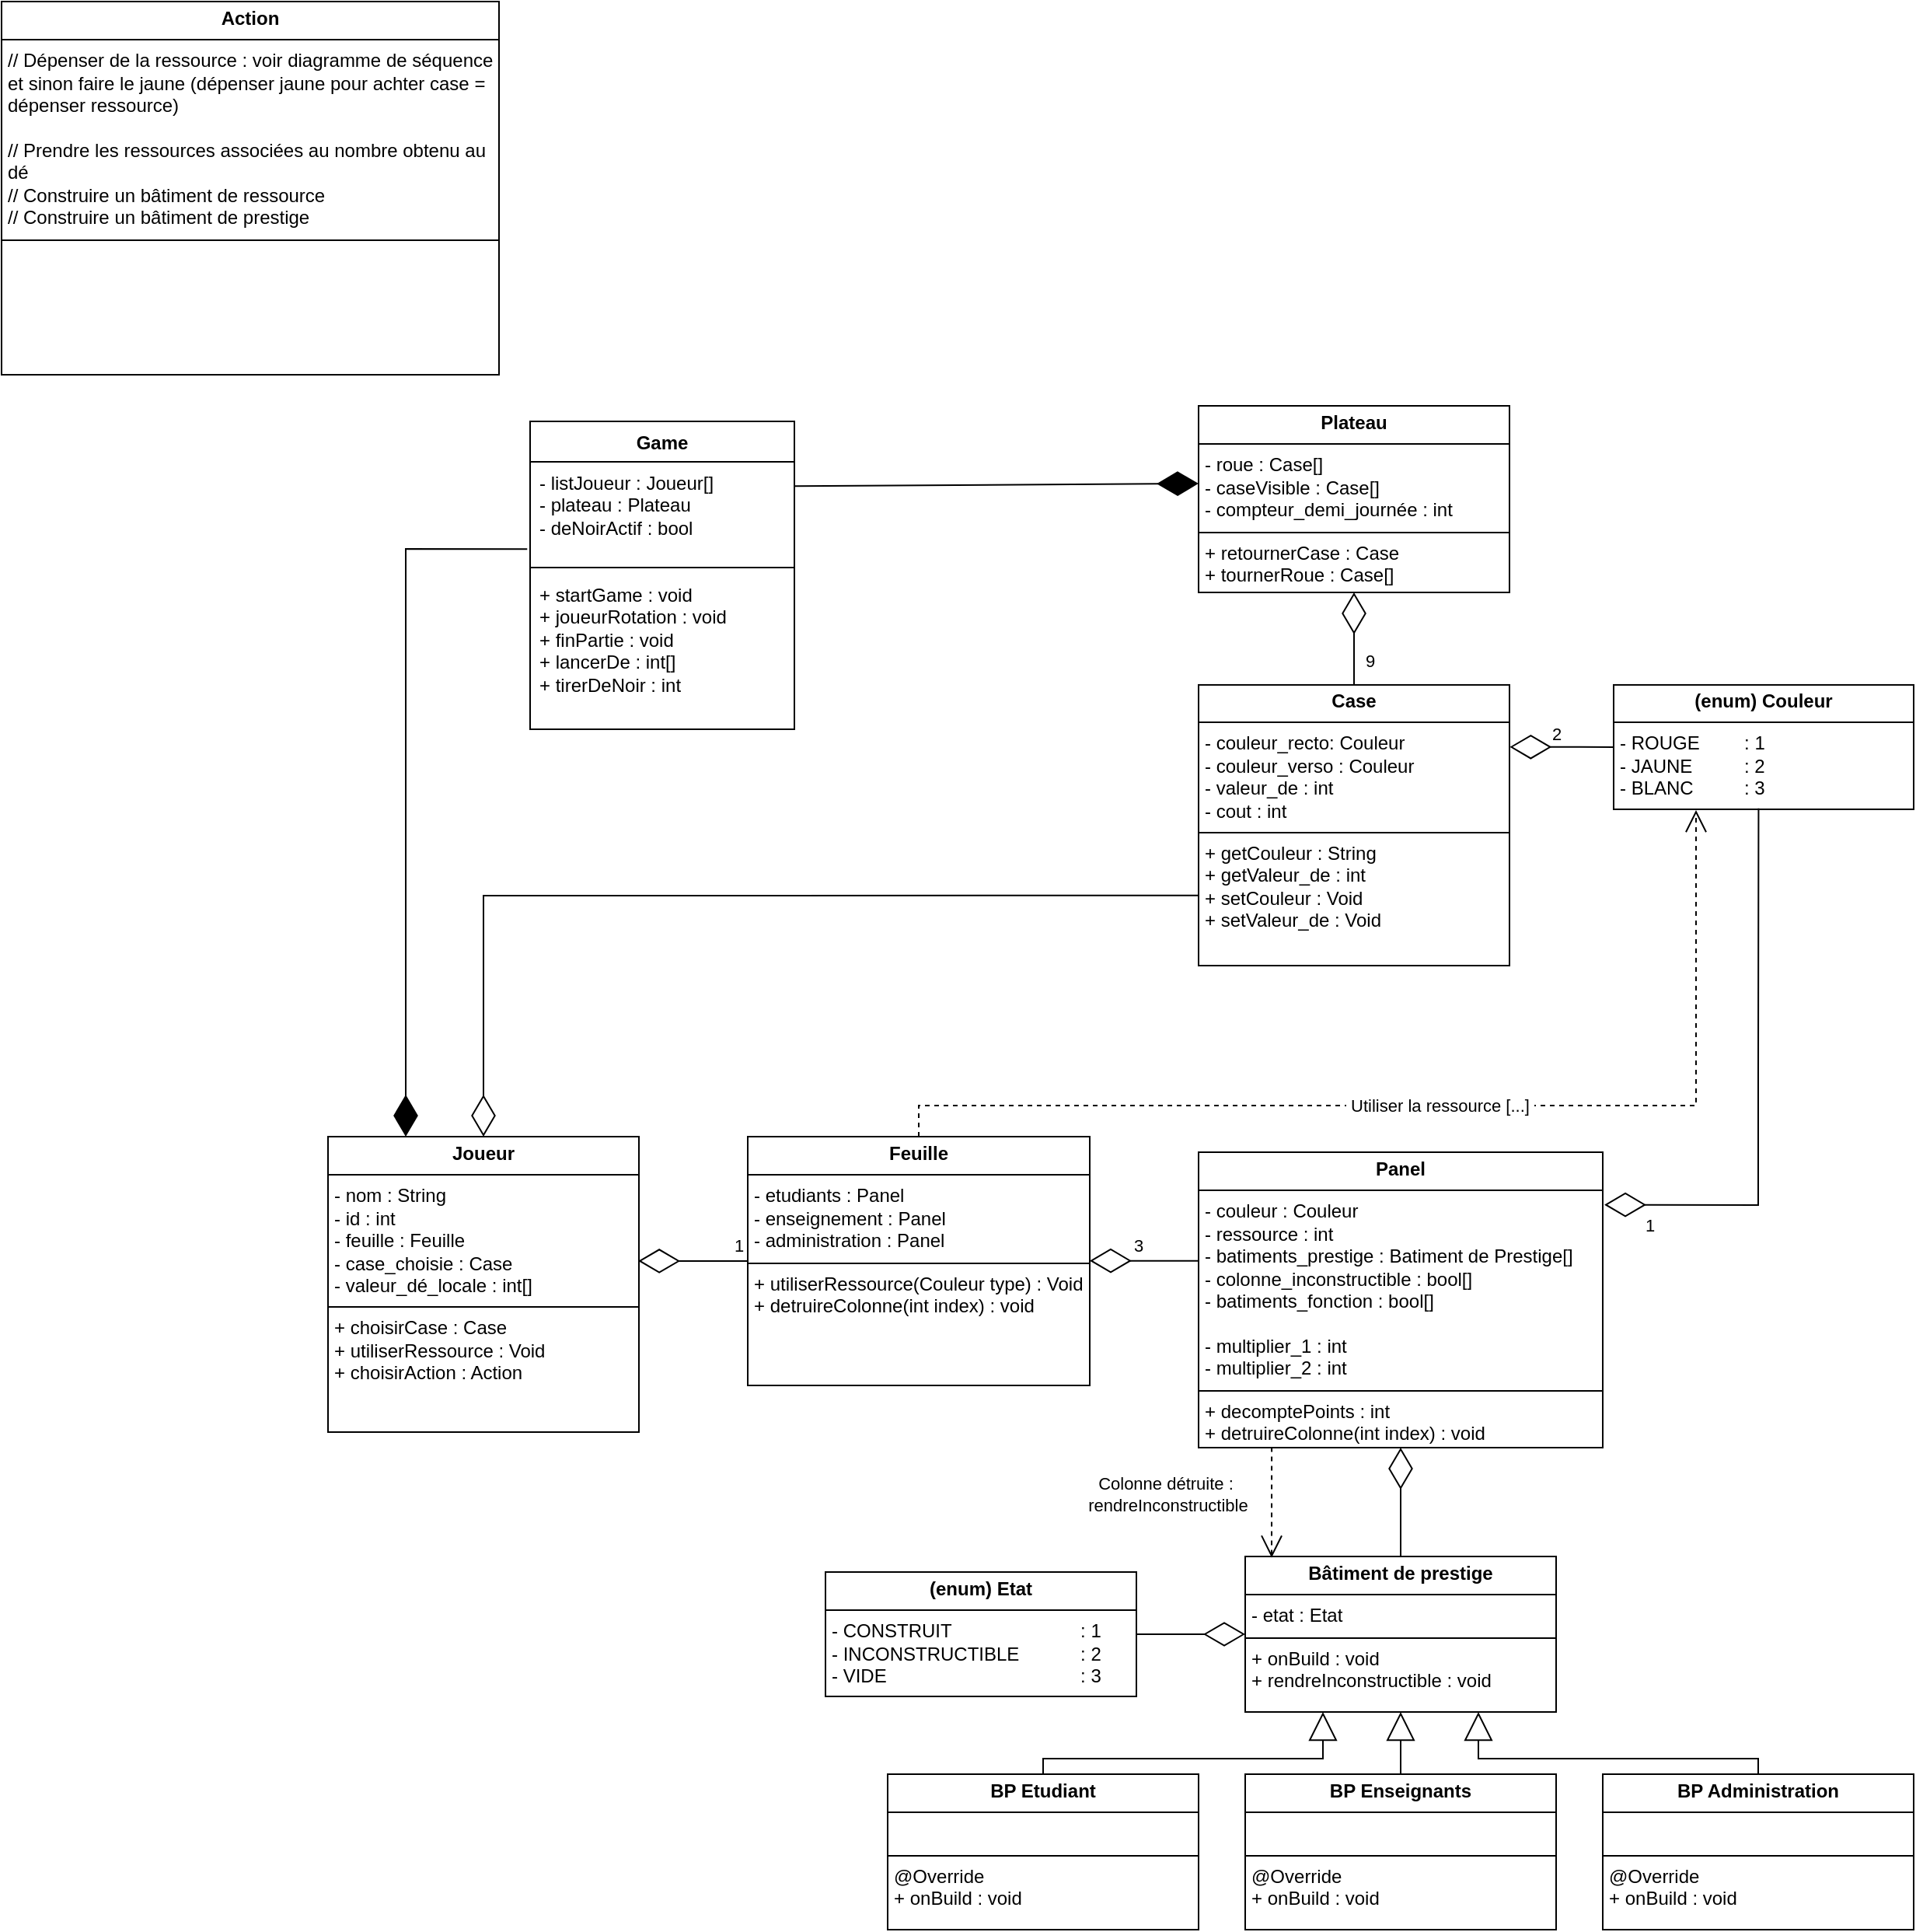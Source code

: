 <mxfile version="25.0.3">
  <diagram id="C5RBs43oDa-KdzZeNtuy" name="Page-1">
    <mxGraphModel dx="2150" dy="2107" grid="1" gridSize="10" guides="1" tooltips="1" connect="1" arrows="1" fold="1" page="1" pageScale="1" pageWidth="827" pageHeight="1169" math="0" shadow="0">
      <root>
        <mxCell id="WIyWlLk6GJQsqaUBKTNV-0" />
        <mxCell id="WIyWlLk6GJQsqaUBKTNV-1" parent="WIyWlLk6GJQsqaUBKTNV-0" />
        <mxCell id="prbnaIQwTLVuY6m0kxXh-0" value="&lt;p style=&quot;margin:0px;margin-top:4px;text-align:center;&quot;&gt;&lt;b&gt;Joueur&lt;/b&gt;&lt;/p&gt;&lt;hr size=&quot;1&quot; style=&quot;border-style:solid;&quot;&gt;&lt;p style=&quot;margin:0px;margin-left:4px;&quot;&gt;- nom : String&lt;/p&gt;&lt;p style=&quot;margin:0px;margin-left:4px;&quot;&gt;- id : int&lt;/p&gt;&lt;p style=&quot;margin:0px;margin-left:4px;&quot;&gt;- feuille : Feuille&lt;/p&gt;&lt;p style=&quot;margin:0px;margin-left:4px;&quot;&gt;- case_choisie : Case&lt;/p&gt;&lt;p style=&quot;margin:0px;margin-left:4px;&quot;&gt;- valeur_dé_locale : int[]&lt;/p&gt;&lt;hr size=&quot;1&quot; style=&quot;border-style:solid;&quot;&gt;&lt;p style=&quot;margin:0px;margin-left:4px;&quot;&gt;+ choisirCase : Case&lt;/p&gt;&lt;p style=&quot;margin:0px;margin-left:4px;&quot;&gt;+ utiliserRessource : Void&lt;/p&gt;&lt;p style=&quot;margin:0px;margin-left:4px;&quot;&gt;+ choisirAction : Action&lt;/p&gt;" style="verticalAlign=top;align=left;overflow=fill;html=1;whiteSpace=wrap;" parent="WIyWlLk6GJQsqaUBKTNV-1" vertex="1">
          <mxGeometry x="220" y="530" width="200" height="190" as="geometry" />
        </mxCell>
        <mxCell id="prbnaIQwTLVuY6m0kxXh-1" value="&lt;p style=&quot;margin:0px;margin-top:4px;text-align:center;&quot;&gt;&lt;b&gt;Action&lt;/b&gt;&lt;/p&gt;&lt;hr size=&quot;1&quot; style=&quot;border-style:solid;&quot;&gt;&lt;p style=&quot;margin:0px;margin-left:4px;&quot;&gt;// Dépenser de la ressource : voir diagramme de séquence et sinon faire le jaune (dépenser jaune pour achter case = dépenser ressource)&lt;/p&gt;&lt;p style=&quot;margin:0px;margin-left:4px;&quot;&gt;&lt;br&gt;&lt;/p&gt;&lt;p style=&quot;margin:0px;margin-left:4px;&quot;&gt;// Prendre les ressources associées au nombre obtenu au dé&lt;/p&gt;&lt;p style=&quot;margin:0px;margin-left:4px;&quot;&gt;// Construire un bâtiment de ressource&lt;/p&gt;&lt;p style=&quot;margin:0px;margin-left:4px;&quot;&gt;// Construire un bâtiment de prestige&lt;/p&gt;&lt;hr size=&quot;1&quot; style=&quot;border-style:solid;&quot;&gt;&lt;p style=&quot;margin:0px;margin-left:4px;&quot;&gt;&lt;br&gt;&lt;/p&gt;" style="verticalAlign=top;align=left;overflow=fill;html=1;whiteSpace=wrap;" parent="WIyWlLk6GJQsqaUBKTNV-1" vertex="1">
          <mxGeometry x="10" y="-200" width="320" height="240" as="geometry" />
        </mxCell>
        <mxCell id="prbnaIQwTLVuY6m0kxXh-2" value="&lt;p style=&quot;margin:0px;margin-top:4px;text-align:center;&quot;&gt;&lt;b&gt;Feuille&lt;/b&gt;&lt;/p&gt;&lt;hr size=&quot;1&quot; style=&quot;border-style:solid;&quot;&gt;&lt;p style=&quot;margin: 0px 0px 0px 4px;&quot;&gt;- etudiants : Panel&lt;/p&gt;&lt;p style=&quot;margin: 0px 0px 0px 4px;&quot;&gt;- enseignement : Panel&lt;/p&gt;&lt;p style=&quot;margin: 0px 0px 0px 4px;&quot;&gt;- administration : Panel&lt;/p&gt;&lt;hr size=&quot;1&quot; style=&quot;border-style:solid;&quot;&gt;&lt;p style=&quot;margin:0px;margin-left:4px;&quot;&gt;&lt;span style=&quot;background-color: initial;&quot;&gt;+ utiliserRessource(Couleur type) : Void&lt;/span&gt;&lt;/p&gt;&lt;p style=&quot;margin:0px;margin-left:4px;&quot;&gt;+ detruireColonne(int index) : void&lt;/p&gt;" style="verticalAlign=top;align=left;overflow=fill;html=1;whiteSpace=wrap;" parent="WIyWlLk6GJQsqaUBKTNV-1" vertex="1">
          <mxGeometry x="490" y="530" width="220" height="160" as="geometry" />
        </mxCell>
        <mxCell id="prbnaIQwTLVuY6m0kxXh-3" value="" style="endArrow=diamondThin;endFill=0;endSize=24;html=1;rounded=0;exitX=0;exitY=0.5;exitDx=0;exitDy=0;entryX=0.998;entryY=0.421;entryDx=0;entryDy=0;entryPerimeter=0;" parent="WIyWlLk6GJQsqaUBKTNV-1" source="prbnaIQwTLVuY6m0kxXh-2" target="prbnaIQwTLVuY6m0kxXh-0" edge="1">
          <mxGeometry width="160" relative="1" as="geometry">
            <mxPoint x="370" y="680" as="sourcePoint" />
            <mxPoint x="530" y="680" as="targetPoint" />
            <Array as="points" />
          </mxGeometry>
        </mxCell>
        <mxCell id="eSoOtj2pJpRpxm1CM4eJ-4" value="1" style="edgeLabel;html=1;align=center;verticalAlign=middle;resizable=0;points=[];" parent="prbnaIQwTLVuY6m0kxXh-3" vertex="1" connectable="0">
          <mxGeometry x="-0.143" y="1" relative="1" as="geometry">
            <mxPoint x="24" y="-11" as="offset" />
          </mxGeometry>
        </mxCell>
        <mxCell id="prbnaIQwTLVuY6m0kxXh-6" value="&lt;p style=&quot;margin:0px;margin-top:4px;text-align:center;&quot;&gt;&lt;b&gt;Case&lt;/b&gt;&lt;/p&gt;&lt;hr size=&quot;1&quot; style=&quot;border-style:solid;&quot;&gt;&lt;p style=&quot;margin:0px;margin-left:4px;&quot;&gt;- couleur_recto: Couleur&lt;/p&gt;&lt;p style=&quot;margin:0px;margin-left:4px;&quot;&gt;- couleur_verso : Couleur&lt;/p&gt;&lt;p style=&quot;margin:0px;margin-left:4px;&quot;&gt;- valeur_de : int&lt;/p&gt;&lt;p style=&quot;margin:0px;margin-left:4px;&quot;&gt;- cout : int&lt;/p&gt;&lt;hr size=&quot;1&quot; style=&quot;border-style:solid;&quot;&gt;&lt;p style=&quot;margin:0px;margin-left:4px;&quot;&gt;+ getCouleur : String&lt;/p&gt;&lt;p style=&quot;margin:0px;margin-left:4px;&quot;&gt;+ getValeur_de : int&lt;/p&gt;&lt;p style=&quot;margin:0px;margin-left:4px;&quot;&gt;+ setCouleur : Void&lt;/p&gt;&lt;p style=&quot;margin:0px;margin-left:4px;&quot;&gt;+ setValeur_de : Void&lt;/p&gt;" style="verticalAlign=top;align=left;overflow=fill;html=1;whiteSpace=wrap;" parent="WIyWlLk6GJQsqaUBKTNV-1" vertex="1">
          <mxGeometry x="780" y="239.47" width="200" height="180.53" as="geometry" />
        </mxCell>
        <mxCell id="prbnaIQwTLVuY6m0kxXh-7" value="&lt;p style=&quot;margin:0px;margin-top:4px;text-align:center;&quot;&gt;&lt;b&gt;Plateau&lt;/b&gt;&lt;/p&gt;&lt;hr size=&quot;1&quot; style=&quot;border-style:solid;&quot;&gt;&lt;p style=&quot;margin:0px;margin-left:4px;&quot;&gt;- roue : Case[]&lt;/p&gt;&lt;p style=&quot;margin:0px;margin-left:4px;&quot;&gt;- caseVisible : Case[]&lt;/p&gt;&lt;p style=&quot;margin:0px;margin-left:4px;&quot;&gt;- compteur_demi_journée : int&lt;/p&gt;&lt;hr size=&quot;1&quot; style=&quot;border-style:solid;&quot;&gt;&lt;p style=&quot;margin:0px;margin-left:4px;&quot;&gt;+ retournerCase : Case&lt;/p&gt;&lt;p style=&quot;margin:0px;margin-left:4px;&quot;&gt;+ tournerRoue : Case[]&lt;/p&gt;" style="verticalAlign=top;align=left;overflow=fill;html=1;whiteSpace=wrap;" parent="WIyWlLk6GJQsqaUBKTNV-1" vertex="1">
          <mxGeometry x="780" y="60" width="200" height="120" as="geometry" />
        </mxCell>
        <mxCell id="prbnaIQwTLVuY6m0kxXh-8" value="" style="endArrow=diamondThin;endFill=0;endSize=24;html=1;rounded=0;exitX=0.5;exitY=0;exitDx=0;exitDy=0;entryX=0.5;entryY=1;entryDx=0;entryDy=0;" parent="WIyWlLk6GJQsqaUBKTNV-1" source="prbnaIQwTLVuY6m0kxXh-6" target="prbnaIQwTLVuY6m0kxXh-7" edge="1">
          <mxGeometry width="160" relative="1" as="geometry">
            <mxPoint x="550" y="595" as="sourcePoint" />
            <mxPoint x="470" y="485" as="targetPoint" />
            <Array as="points">
              <mxPoint x="880" y="240" />
            </Array>
          </mxGeometry>
        </mxCell>
        <mxCell id="eSoOtj2pJpRpxm1CM4eJ-2" value="9" style="edgeLabel;html=1;align=center;verticalAlign=middle;resizable=0;points=[];" parent="prbnaIQwTLVuY6m0kxXh-8" vertex="1" connectable="0">
          <mxGeometry x="-0.624" y="-1" relative="1" as="geometry">
            <mxPoint x="9" y="-5" as="offset" />
          </mxGeometry>
        </mxCell>
        <mxCell id="prbnaIQwTLVuY6m0kxXh-9" value="&lt;p style=&quot;margin:0px;margin-top:4px;text-align:center;&quot;&gt;&lt;b&gt;Panel&lt;/b&gt;&lt;/p&gt;&lt;hr size=&quot;1&quot; style=&quot;border-style:solid;&quot;&gt;&lt;p style=&quot;margin: 0px 0px 0px 4px;&quot;&gt;- couleur : Couleur&lt;/p&gt;&lt;p style=&quot;margin: 0px 0px 0px 4px;&quot;&gt;- ressource : int&lt;/p&gt;&lt;p style=&quot;margin: 0px 0px 0px 4px;&quot;&gt;- batiments_prestige : Batiment de Prestige[]&lt;/p&gt;&lt;p style=&quot;margin: 0px 0px 0px 4px;&quot;&gt;- colonne_inconstructible : bool[]&lt;/p&gt;&lt;p style=&quot;margin: 0px 0px 0px 4px;&quot;&gt;- batiments_fonction : bool[]&lt;/p&gt;&lt;p style=&quot;margin: 0px 0px 0px 4px;&quot;&gt;&lt;br&gt;&lt;/p&gt;&lt;p style=&quot;margin: 0px 0px 0px 4px;&quot;&gt;- multiplier_1 : int&lt;/p&gt;&lt;p style=&quot;margin: 0px 0px 0px 4px;&quot;&gt;- multiplier_2 : int&lt;/p&gt;&lt;hr size=&quot;1&quot; style=&quot;border-style:solid;&quot;&gt;&lt;p style=&quot;margin:0px;margin-left:4px;&quot;&gt;+ decomptePoints : int&lt;/p&gt;&lt;p style=&quot;margin:0px;margin-left:4px;&quot;&gt;+ detruireColonne(int index) : void&lt;/p&gt;" style="verticalAlign=top;align=left;overflow=fill;html=1;whiteSpace=wrap;" parent="WIyWlLk6GJQsqaUBKTNV-1" vertex="1">
          <mxGeometry x="780" y="540" width="260" height="190" as="geometry" />
        </mxCell>
        <mxCell id="prbnaIQwTLVuY6m0kxXh-11" value="" style="endArrow=diamondThin;endFill=0;endSize=24;html=1;rounded=0;" parent="WIyWlLk6GJQsqaUBKTNV-1" target="prbnaIQwTLVuY6m0kxXh-2" edge="1">
          <mxGeometry width="160" relative="1" as="geometry">
            <mxPoint x="780" y="609.83" as="sourcePoint" />
            <mxPoint x="699.2" y="610.03" as="targetPoint" />
            <Array as="points">
              <mxPoint x="740" y="609.83" />
            </Array>
          </mxGeometry>
        </mxCell>
        <mxCell id="eSoOtj2pJpRpxm1CM4eJ-3" value="3" style="edgeLabel;html=1;align=center;verticalAlign=middle;resizable=0;points=[];" parent="prbnaIQwTLVuY6m0kxXh-11" vertex="1" connectable="0">
          <mxGeometry x="-0.734" y="-3" relative="1" as="geometry">
            <mxPoint x="-30" y="-7" as="offset" />
          </mxGeometry>
        </mxCell>
        <mxCell id="eSoOtj2pJpRpxm1CM4eJ-0" value="" style="endArrow=diamondThin;endFill=0;endSize=24;html=1;rounded=0;entryX=0.5;entryY=0;entryDx=0;entryDy=0;exitX=0;exitY=0.75;exitDx=0;exitDy=0;" parent="WIyWlLk6GJQsqaUBKTNV-1" source="prbnaIQwTLVuY6m0kxXh-6" target="prbnaIQwTLVuY6m0kxXh-0" edge="1">
          <mxGeometry width="160" relative="1" as="geometry">
            <mxPoint x="510" y="615" as="sourcePoint" />
            <mxPoint x="430" y="615" as="targetPoint" />
            <Array as="points">
              <mxPoint x="320" y="375" />
            </Array>
          </mxGeometry>
        </mxCell>
        <mxCell id="tozDfpOHW-PwTMBGfrxw-0" value="&lt;p style=&quot;margin:0px;margin-top:4px;text-align:center;&quot;&gt;&lt;b&gt;(enum) Couleur&lt;/b&gt;&lt;/p&gt;&lt;hr size=&quot;1&quot; style=&quot;border-style:solid;&quot;&gt;&lt;p style=&quot;margin:0px;margin-left:4px;&quot;&gt;- ROUGE&lt;span style=&quot;white-space: pre;&quot;&gt;&#x9;&lt;span style=&quot;white-space: pre;&quot;&gt;&#x9;&lt;/span&gt;: &lt;/span&gt;1&lt;/p&gt;&lt;p style=&quot;margin:0px;margin-left:4px;&quot;&gt;- JAUNE&lt;span style=&quot;white-space: pre;&quot;&gt;&#x9;&lt;/span&gt;&amp;nbsp;&lt;span style=&quot;white-space: pre;&quot;&gt;&#x9;&lt;/span&gt;: 2&lt;/p&gt;&lt;p style=&quot;margin:0px;margin-left:4px;&quot;&gt;- BLANC&lt;span style=&quot;white-space: pre;&quot;&gt;&#x9;&lt;/span&gt;&lt;span style=&quot;white-space: pre;&quot;&gt;&#x9;&lt;/span&gt;: 3&lt;/p&gt;" style="verticalAlign=top;align=left;overflow=fill;html=1;whiteSpace=wrap;" parent="WIyWlLk6GJQsqaUBKTNV-1" vertex="1">
          <mxGeometry x="1047" y="239.47" width="193" height="80" as="geometry" />
        </mxCell>
        <mxCell id="tozDfpOHW-PwTMBGfrxw-1" value="" style="endArrow=diamondThin;endFill=0;endSize=24;html=1;rounded=0;exitX=0;exitY=0.5;exitDx=0;exitDy=0;entryX=1.001;entryY=0.221;entryDx=0;entryDy=0;entryPerimeter=0;" parent="WIyWlLk6GJQsqaUBKTNV-1" source="tozDfpOHW-PwTMBGfrxw-0" target="prbnaIQwTLVuY6m0kxXh-6" edge="1">
          <mxGeometry width="160" relative="1" as="geometry">
            <mxPoint x="890" y="249.47" as="sourcePoint" />
            <mxPoint x="980" y="282" as="targetPoint" />
            <Array as="points" />
          </mxGeometry>
        </mxCell>
        <mxCell id="TZeOdReT3XaZ68PAR1Hr-0" value="2" style="edgeLabel;html=1;align=center;verticalAlign=middle;resizable=0;points=[];" parent="tozDfpOHW-PwTMBGfrxw-1" vertex="1" connectable="0">
          <mxGeometry x="0.146" y="4" relative="1" as="geometry">
            <mxPoint x="1" y="-13" as="offset" />
          </mxGeometry>
        </mxCell>
        <mxCell id="TZeOdReT3XaZ68PAR1Hr-5" value="" style="endArrow=diamondThin;endFill=0;endSize=24;html=1;rounded=0;entryX=1.004;entryY=0.178;entryDx=0;entryDy=0;entryPerimeter=0;exitX=0.483;exitY=0.992;exitDx=0;exitDy=0;exitPerimeter=0;" parent="WIyWlLk6GJQsqaUBKTNV-1" source="tozDfpOHW-PwTMBGfrxw-0" target="prbnaIQwTLVuY6m0kxXh-9" edge="1">
          <mxGeometry width="160" relative="1" as="geometry">
            <mxPoint x="1140" y="320" as="sourcePoint" />
            <mxPoint x="1050" y="570" as="targetPoint" />
            <Array as="points">
              <mxPoint x="1140" y="490" />
              <mxPoint x="1140" y="574" />
            </Array>
          </mxGeometry>
        </mxCell>
        <mxCell id="TZeOdReT3XaZ68PAR1Hr-6" value="1" style="edgeLabel;html=1;align=center;verticalAlign=middle;resizable=0;points=[];" parent="TZeOdReT3XaZ68PAR1Hr-5" vertex="1" connectable="0">
          <mxGeometry x="0.146" y="4" relative="1" as="geometry">
            <mxPoint x="-74" y="65" as="offset" />
          </mxGeometry>
        </mxCell>
        <mxCell id="TZeOdReT3XaZ68PAR1Hr-10" value="&lt;p style=&quot;margin:0px;margin-top:4px;text-align:center;&quot;&gt;&lt;b&gt;BP Administration&lt;/b&gt;&lt;/p&gt;&lt;hr size=&quot;1&quot; style=&quot;border-style:solid;&quot;&gt;&lt;p style=&quot;margin: 0px 0px 0px 4px;&quot;&gt;&lt;br&gt;&lt;/p&gt;&lt;hr size=&quot;1&quot; style=&quot;border-style:solid;&quot;&gt;&lt;p style=&quot;margin: 0px 0px 0px 4px;&quot;&gt;@Override&lt;/p&gt;&lt;p style=&quot;margin: 0px 0px 0px 4px;&quot;&gt;+ onBuild : void&lt;/p&gt;" style="verticalAlign=top;align=left;overflow=fill;html=1;whiteSpace=wrap;" parent="WIyWlLk6GJQsqaUBKTNV-1" vertex="1">
          <mxGeometry x="1040" y="940" width="200" height="100" as="geometry" />
        </mxCell>
        <mxCell id="TZeOdReT3XaZ68PAR1Hr-11" value="&lt;p style=&quot;margin:0px;margin-top:4px;text-align:center;&quot;&gt;&lt;b&gt;BP Enseignants&lt;/b&gt;&lt;/p&gt;&lt;hr size=&quot;1&quot; style=&quot;border-style:solid;&quot;&gt;&lt;p style=&quot;margin: 0px 0px 0px 4px;&quot;&gt;&lt;br&gt;&lt;/p&gt;&lt;hr size=&quot;1&quot; style=&quot;border-style:solid;&quot;&gt;&lt;p style=&quot;margin: 0px 0px 0px 4px;&quot;&gt;@Override&lt;/p&gt;&lt;p style=&quot;margin: 0px 0px 0px 4px;&quot;&gt;+ onBuild : void&lt;/p&gt;" style="verticalAlign=top;align=left;overflow=fill;html=1;whiteSpace=wrap;" parent="WIyWlLk6GJQsqaUBKTNV-1" vertex="1">
          <mxGeometry x="810" y="940" width="200" height="100" as="geometry" />
        </mxCell>
        <mxCell id="TZeOdReT3XaZ68PAR1Hr-12" value="&lt;p style=&quot;margin:0px;margin-top:4px;text-align:center;&quot;&gt;&lt;b&gt;BP Etudiant&lt;/b&gt;&lt;/p&gt;&lt;hr size=&quot;1&quot; style=&quot;border-style:solid;&quot;&gt;&lt;p style=&quot;margin: 0px 0px 0px 4px;&quot;&gt;&lt;br&gt;&lt;/p&gt;&lt;hr size=&quot;1&quot; style=&quot;border-style:solid;&quot;&gt;&lt;p style=&quot;margin:0px;margin-left:4px;&quot;&gt;@Override&lt;/p&gt;&lt;p style=&quot;margin:0px;margin-left:4px;&quot;&gt;+ onBuild : void&lt;/p&gt;" style="verticalAlign=top;align=left;overflow=fill;html=1;whiteSpace=wrap;" parent="WIyWlLk6GJQsqaUBKTNV-1" vertex="1">
          <mxGeometry x="580" y="940" width="200" height="100" as="geometry" />
        </mxCell>
        <mxCell id="TZeOdReT3XaZ68PAR1Hr-13" value="" style="endArrow=block;endSize=16;endFill=0;html=1;rounded=0;exitX=0.5;exitY=0;exitDx=0;exitDy=0;entryX=0.25;entryY=1;entryDx=0;entryDy=0;" parent="WIyWlLk6GJQsqaUBKTNV-1" source="TZeOdReT3XaZ68PAR1Hr-12" target="TZeOdReT3XaZ68PAR1Hr-18" edge="1">
          <mxGeometry width="160" relative="1" as="geometry">
            <mxPoint x="630" y="930" as="sourcePoint" />
            <mxPoint x="854.8" y="910" as="targetPoint" />
            <Array as="points">
              <mxPoint x="680" y="930" />
              <mxPoint x="860" y="930" />
            </Array>
          </mxGeometry>
        </mxCell>
        <mxCell id="TZeOdReT3XaZ68PAR1Hr-14" value="" style="endArrow=block;endSize=16;endFill=0;html=1;rounded=0;entryX=0.75;entryY=1;entryDx=0;entryDy=0;" parent="WIyWlLk6GJQsqaUBKTNV-1" source="TZeOdReT3XaZ68PAR1Hr-10" target="TZeOdReT3XaZ68PAR1Hr-18" edge="1">
          <mxGeometry width="160" relative="1" as="geometry">
            <mxPoint x="742" y="1060" as="sourcePoint" />
            <mxPoint x="965.2" y="910" as="targetPoint" />
            <Array as="points">
              <mxPoint x="1140" y="930" />
              <mxPoint x="960" y="930" />
            </Array>
          </mxGeometry>
        </mxCell>
        <mxCell id="TZeOdReT3XaZ68PAR1Hr-15" value="" style="endArrow=block;endSize=16;endFill=0;html=1;rounded=0;" parent="WIyWlLk6GJQsqaUBKTNV-1" source="TZeOdReT3XaZ68PAR1Hr-11" target="TZeOdReT3XaZ68PAR1Hr-18" edge="1">
          <mxGeometry width="160" relative="1" as="geometry">
            <mxPoint x="752" y="1070" as="sourcePoint" />
            <mxPoint x="910" y="910" as="targetPoint" />
          </mxGeometry>
        </mxCell>
        <mxCell id="TZeOdReT3XaZ68PAR1Hr-16" value="&lt;p style=&quot;margin:0px;margin-top:4px;text-align:center;&quot;&gt;&lt;b&gt;(enum) Etat&lt;/b&gt;&lt;/p&gt;&lt;hr size=&quot;1&quot; style=&quot;border-style:solid;&quot;&gt;&lt;p style=&quot;margin:0px;margin-left:4px;&quot;&gt;- CONSTRUIT&lt;span style=&quot;white-space: pre;&quot;&gt;&lt;span style=&quot;white-space: pre;&quot;&gt;&#x9;&lt;/span&gt;                        : &lt;/span&gt;1&lt;/p&gt;&lt;p style=&quot;margin:0px;margin-left:4px;&quot;&gt;- INCONSTRUCTIBLE&lt;span style=&quot;white-space: pre;&quot;&gt;&#x9;&lt;/span&gt;&amp;nbsp;&lt;span style=&quot;white-space: pre;&quot;&gt;&#x9;&lt;/span&gt;: 2&lt;/p&gt;&lt;p style=&quot;margin:0px;margin-left:4px;&quot;&gt;- VIDE&amp;nbsp; &amp;nbsp; &amp;nbsp; &amp;nbsp; &amp;nbsp; &amp;nbsp; &amp;nbsp; &amp;nbsp; &amp;nbsp; &amp;nbsp; &amp;nbsp; &amp;nbsp;&amp;nbsp;&lt;span style=&quot;white-space: pre;&quot;&gt;&#x9;&lt;/span&gt;&lt;span style=&quot;white-space: pre;&quot;&gt;&#x9;&lt;/span&gt;: 3&lt;/p&gt;" style="verticalAlign=top;align=left;overflow=fill;html=1;whiteSpace=wrap;" parent="WIyWlLk6GJQsqaUBKTNV-1" vertex="1">
          <mxGeometry x="540" y="810" width="200" height="80" as="geometry" />
        </mxCell>
        <mxCell id="TZeOdReT3XaZ68PAR1Hr-18" value="&lt;p style=&quot;margin:0px;margin-top:4px;text-align:center;&quot;&gt;&lt;b&gt;Bâtiment de prestige&lt;/b&gt;&lt;/p&gt;&lt;hr size=&quot;1&quot; style=&quot;border-style:solid;&quot;&gt;&lt;p style=&quot;margin: 0px 0px 0px 4px;&quot;&gt;- etat : Etat&lt;/p&gt;&lt;hr size=&quot;1&quot; style=&quot;border-style:solid;&quot;&gt;&lt;p style=&quot;margin:0px;margin-left:4px;&quot;&gt;&lt;span style=&quot;background-color: initial;&quot;&gt;+ onBuild : void&lt;/span&gt;&lt;/p&gt;&lt;p style=&quot;margin:0px;margin-left:4px;&quot;&gt;&lt;span style=&quot;background-color: initial;&quot;&gt;+ rendreInconstructible : void&lt;/span&gt;&lt;/p&gt;" style="verticalAlign=top;align=left;overflow=fill;html=1;whiteSpace=wrap;" parent="WIyWlLk6GJQsqaUBKTNV-1" vertex="1">
          <mxGeometry x="810" y="800" width="200" height="100" as="geometry" />
        </mxCell>
        <mxCell id="TZeOdReT3XaZ68PAR1Hr-20" value="" style="endArrow=diamondThin;endFill=0;endSize=24;html=1;rounded=0;" parent="WIyWlLk6GJQsqaUBKTNV-1" source="TZeOdReT3XaZ68PAR1Hr-16" target="TZeOdReT3XaZ68PAR1Hr-18" edge="1">
          <mxGeometry width="160" relative="1" as="geometry">
            <mxPoint x="710" y="760" as="sourcePoint" />
            <mxPoint x="870" y="760" as="targetPoint" />
          </mxGeometry>
        </mxCell>
        <mxCell id="TZeOdReT3XaZ68PAR1Hr-21" value="" style="endArrow=diamondThin;endFill=0;endSize=24;html=1;rounded=0;exitX=0.5;exitY=0;exitDx=0;exitDy=0;entryX=0.5;entryY=1;entryDx=0;entryDy=0;" parent="WIyWlLk6GJQsqaUBKTNV-1" source="TZeOdReT3XaZ68PAR1Hr-18" target="prbnaIQwTLVuY6m0kxXh-9" edge="1">
          <mxGeometry width="160" relative="1" as="geometry">
            <mxPoint x="720" y="870" as="sourcePoint" />
            <mxPoint x="880" y="730" as="targetPoint" />
          </mxGeometry>
        </mxCell>
        <mxCell id="TZeOdReT3XaZ68PAR1Hr-28" value="&amp;nbsp;Utiliser la ressource [...]&amp;nbsp;" style="endArrow=open;endSize=12;dashed=1;html=1;rounded=0;exitX=0.5;exitY=0;exitDx=0;exitDy=0;" parent="WIyWlLk6GJQsqaUBKTNV-1" source="prbnaIQwTLVuY6m0kxXh-2" edge="1">
          <mxGeometry width="160" relative="1" as="geometry">
            <mxPoint x="600" y="500" as="sourcePoint" />
            <mxPoint x="1100" y="320" as="targetPoint" />
            <Array as="points">
              <mxPoint x="600" y="510" />
              <mxPoint x="1100" y="510" />
            </Array>
          </mxGeometry>
        </mxCell>
        <mxCell id="TZeOdReT3XaZ68PAR1Hr-32" value="Colonne détruite :&amp;nbsp;&lt;div&gt;rendreInconstructible&lt;/div&gt;" style="endArrow=open;endSize=12;dashed=1;html=1;rounded=0;entryX=0.085;entryY=0.007;entryDx=0;entryDy=0;entryPerimeter=0;exitX=0.181;exitY=0.999;exitDx=0;exitDy=0;exitPerimeter=0;" parent="WIyWlLk6GJQsqaUBKTNV-1" source="prbnaIQwTLVuY6m0kxXh-9" target="TZeOdReT3XaZ68PAR1Hr-18" edge="1">
          <mxGeometry x="-0.147" y="-67" width="160" relative="1" as="geometry">
            <mxPoint x="670" y="760" as="sourcePoint" />
            <mxPoint x="830" y="760" as="targetPoint" />
            <mxPoint as="offset" />
          </mxGeometry>
        </mxCell>
        <mxCell id="mYImT9DTRVhKWWlhAnGR-0" value="Game" style="swimlane;fontStyle=1;align=center;verticalAlign=top;childLayout=stackLayout;horizontal=1;startSize=26;horizontalStack=0;resizeParent=1;resizeParentMax=0;resizeLast=0;collapsible=1;marginBottom=0;whiteSpace=wrap;html=1;" parent="WIyWlLk6GJQsqaUBKTNV-1" vertex="1">
          <mxGeometry x="350" y="70" width="170" height="198" as="geometry">
            <mxRectangle x="430" y="70" width="70" height="30" as="alternateBounds" />
          </mxGeometry>
        </mxCell>
        <mxCell id="mYImT9DTRVhKWWlhAnGR-1" value="- listJoueur : Joueur[]&lt;div&gt;- plateau : Plateau&lt;/div&gt;&lt;div&gt;- deNoirActif : bool&lt;/div&gt;" style="text;strokeColor=none;fillColor=none;align=left;verticalAlign=top;spacingLeft=4;spacingRight=4;overflow=hidden;rotatable=0;points=[[0,0.5],[1,0.5]];portConstraint=eastwest;whiteSpace=wrap;html=1;" parent="mYImT9DTRVhKWWlhAnGR-0" vertex="1">
          <mxGeometry y="26" width="170" height="64" as="geometry" />
        </mxCell>
        <mxCell id="mYImT9DTRVhKWWlhAnGR-2" value="" style="line;strokeWidth=1;fillColor=none;align=left;verticalAlign=middle;spacingTop=-1;spacingLeft=3;spacingRight=3;rotatable=0;labelPosition=right;points=[];portConstraint=eastwest;strokeColor=inherit;" parent="mYImT9DTRVhKWWlhAnGR-0" vertex="1">
          <mxGeometry y="90" width="170" height="8" as="geometry" />
        </mxCell>
        <mxCell id="mYImT9DTRVhKWWlhAnGR-3" value="+ startGame : void&lt;div&gt;+ joueurRotation : void&lt;/div&gt;&lt;div&gt;+ finPartie : void&lt;/div&gt;&lt;div&gt;+ lancerDe : int[]&lt;/div&gt;&lt;div&gt;+ tirerDeNoir : int&lt;/div&gt;&lt;div&gt;&lt;br&gt;&lt;/div&gt;" style="text;strokeColor=none;fillColor=none;align=left;verticalAlign=top;spacingLeft=4;spacingRight=4;overflow=hidden;rotatable=0;points=[[0,0.5],[1,0.5]];portConstraint=eastwest;whiteSpace=wrap;html=1;" parent="mYImT9DTRVhKWWlhAnGR-0" vertex="1">
          <mxGeometry y="98" width="170" height="100" as="geometry" />
        </mxCell>
        <mxCell id="mYImT9DTRVhKWWlhAnGR-4" value="" style="endArrow=diamondThin;endFill=1;endSize=24;html=1;rounded=0;exitX=1.002;exitY=0.244;exitDx=0;exitDy=0;exitPerimeter=0;" parent="WIyWlLk6GJQsqaUBKTNV-1" source="mYImT9DTRVhKWWlhAnGR-1" edge="1">
          <mxGeometry width="160" relative="1" as="geometry">
            <mxPoint x="620" y="110" as="sourcePoint" />
            <mxPoint x="780" y="110" as="targetPoint" />
          </mxGeometry>
        </mxCell>
        <mxCell id="mYImT9DTRVhKWWlhAnGR-5" value="" style="endArrow=diamondThin;endFill=1;endSize=24;html=1;rounded=0;exitX=-0.011;exitY=0.877;exitDx=0;exitDy=0;exitPerimeter=0;" parent="WIyWlLk6GJQsqaUBKTNV-1" source="mYImT9DTRVhKWWlhAnGR-1" edge="1">
          <mxGeometry width="160" relative="1" as="geometry">
            <mxPoint x="110" y="530" as="sourcePoint" />
            <mxPoint x="270" y="530" as="targetPoint" />
            <Array as="points">
              <mxPoint x="270" y="152" />
            </Array>
          </mxGeometry>
        </mxCell>
      </root>
    </mxGraphModel>
  </diagram>
</mxfile>
